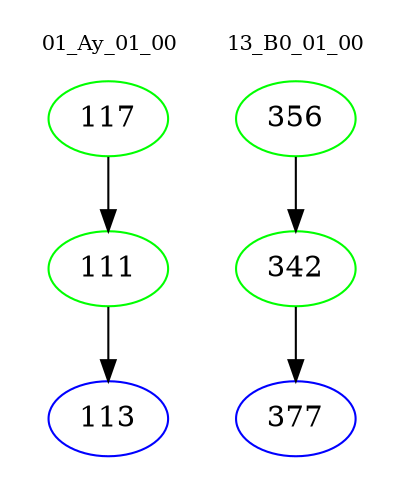 digraph{
subgraph cluster_0 {
color = white
label = "01_Ay_01_00";
fontsize=10;
T0_117 [label="117", color="green"]
T0_117 -> T0_111 [color="black"]
T0_111 [label="111", color="green"]
T0_111 -> T0_113 [color="black"]
T0_113 [label="113", color="blue"]
}
subgraph cluster_1 {
color = white
label = "13_B0_01_00";
fontsize=10;
T1_356 [label="356", color="green"]
T1_356 -> T1_342 [color="black"]
T1_342 [label="342", color="green"]
T1_342 -> T1_377 [color="black"]
T1_377 [label="377", color="blue"]
}
}
